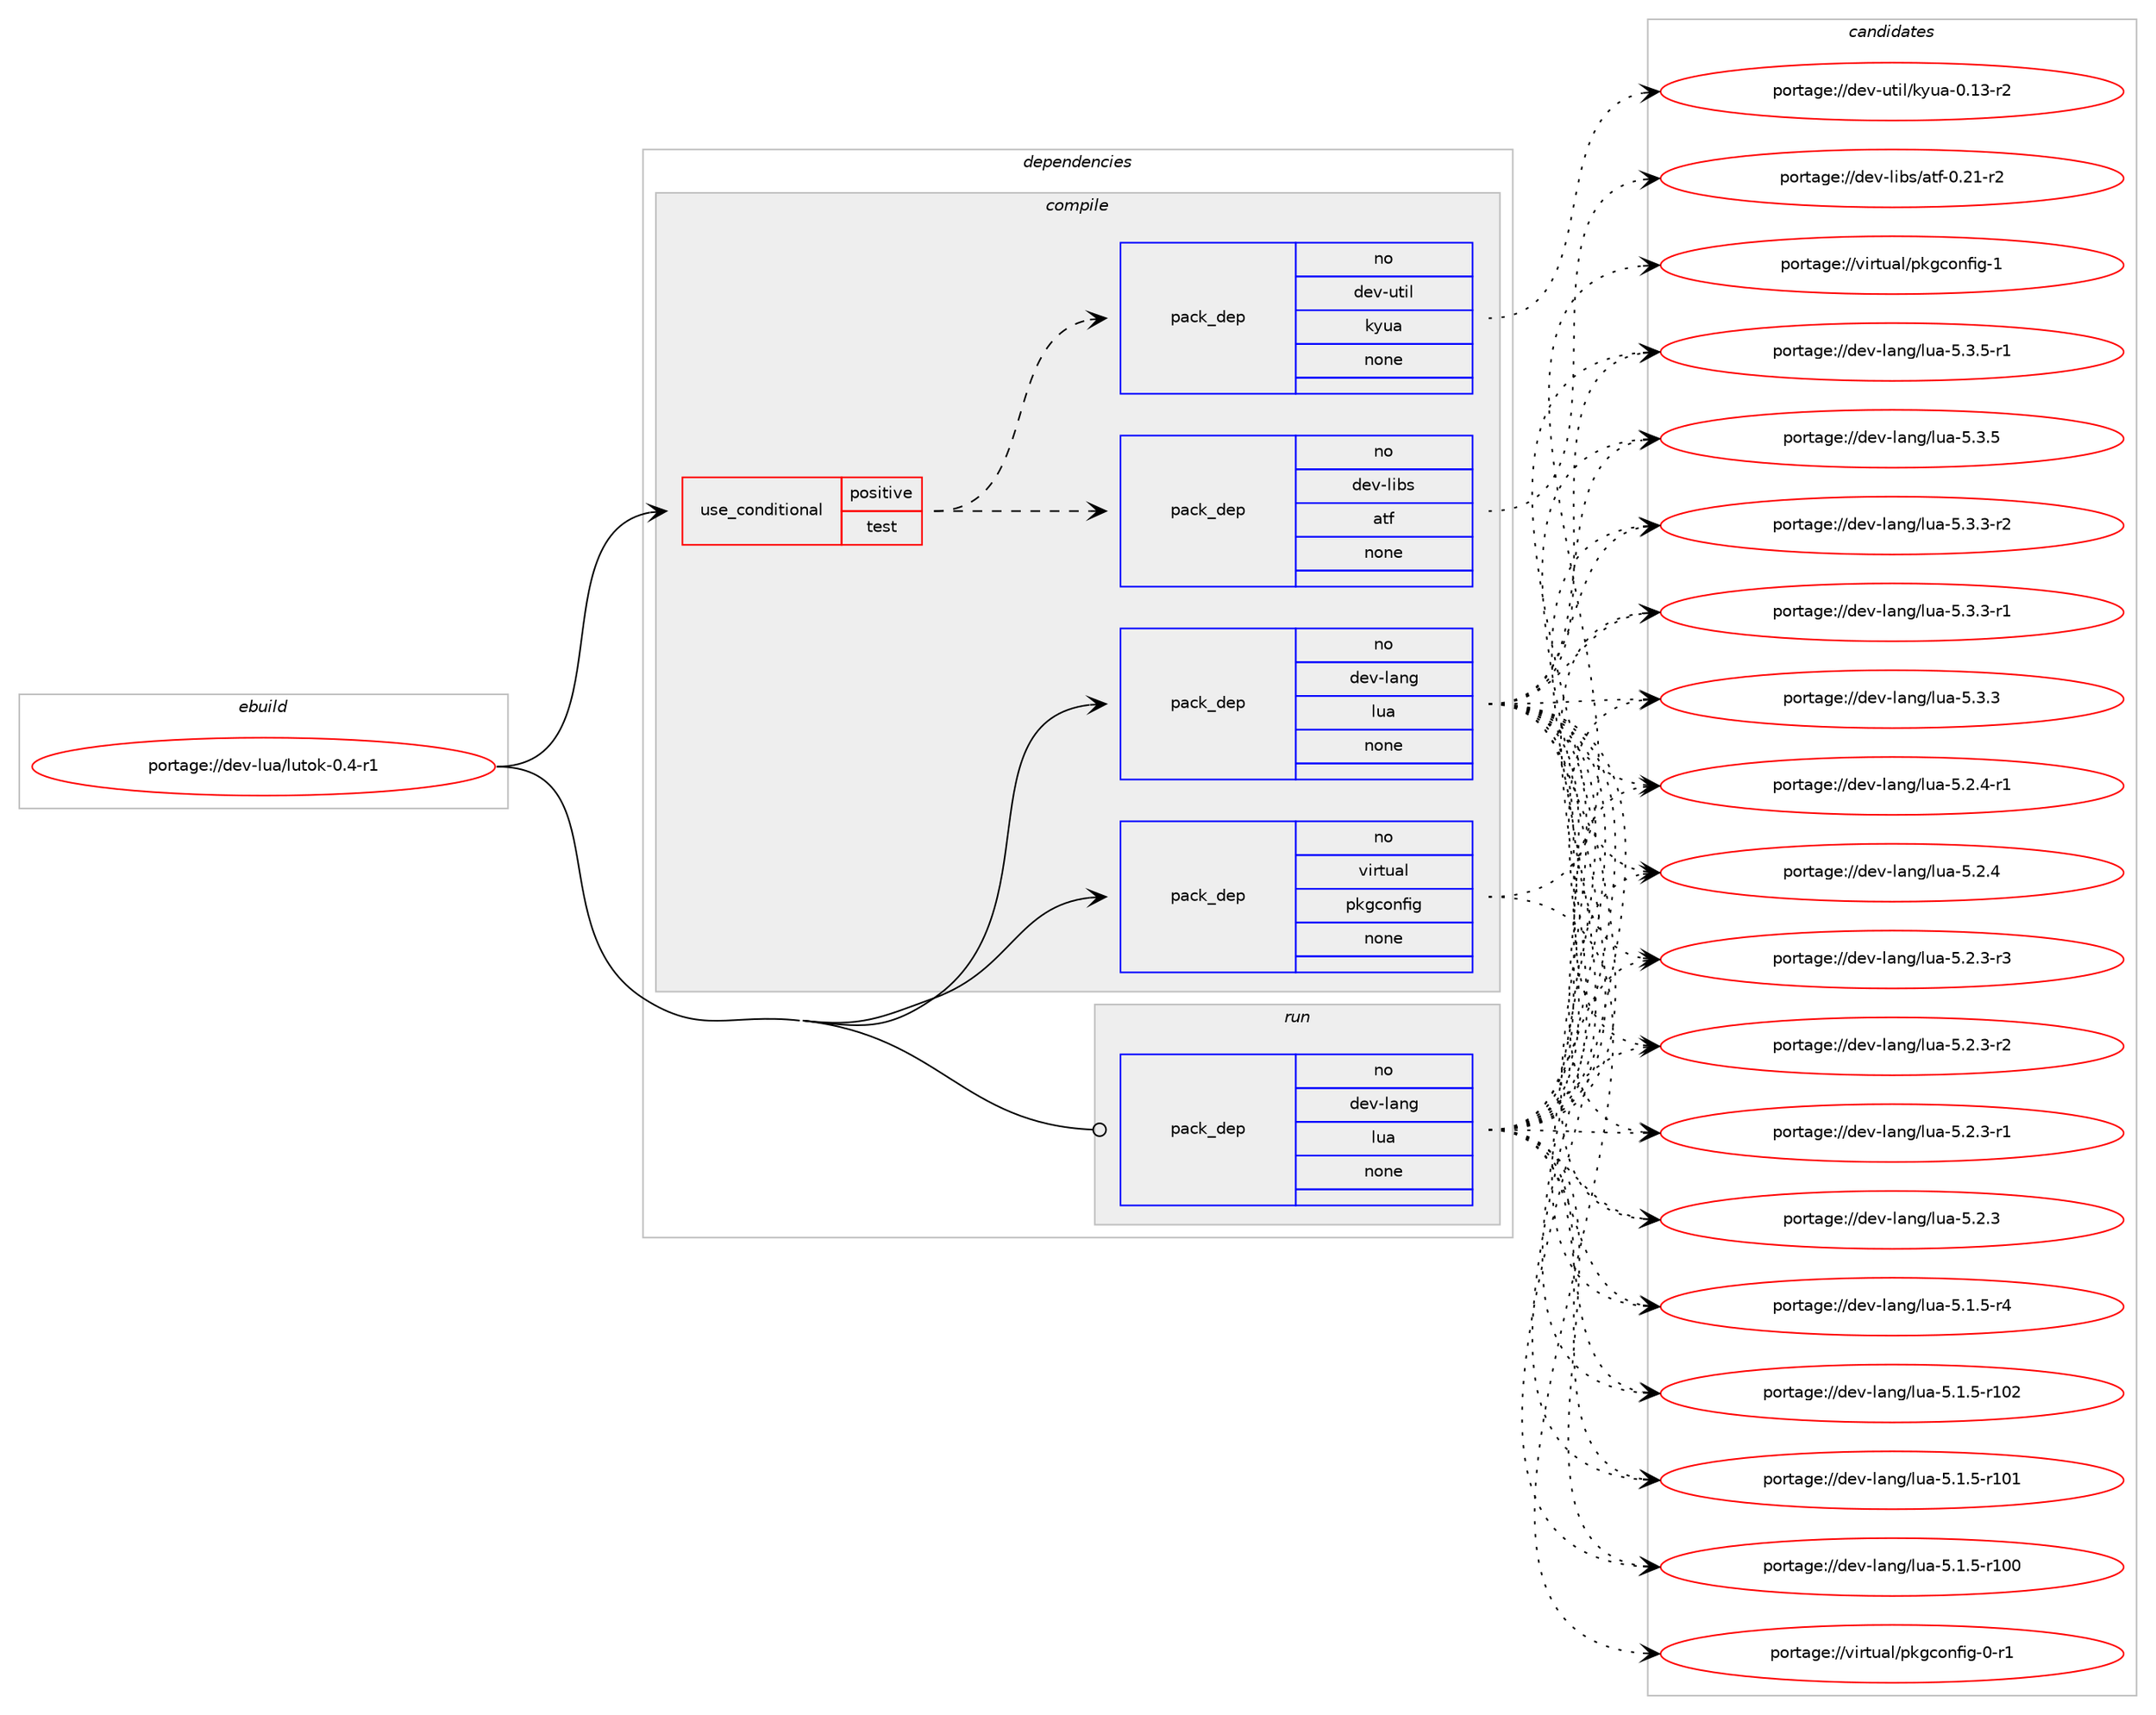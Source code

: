 digraph prolog {

# *************
# Graph options
# *************

newrank=true;
concentrate=true;
compound=true;
graph [rankdir=LR,fontname=Helvetica,fontsize=10,ranksep=1.5];#, ranksep=2.5, nodesep=0.2];
edge  [arrowhead=vee];
node  [fontname=Helvetica,fontsize=10];

# **********
# The ebuild
# **********

subgraph cluster_leftcol {
color=gray;
label=<<i>ebuild</i>>;
id [label="portage://dev-lua/lutok-0.4-r1", color=red, width=4, href="../dev-lua/lutok-0.4-r1.svg"];
}

# ****************
# The dependencies
# ****************

subgraph cluster_midcol {
color=gray;
label=<<i>dependencies</i>>;
subgraph cluster_compile {
fillcolor="#eeeeee";
style=filled;
label=<<i>compile</i>>;
subgraph cond123087 {
dependency505128 [label=<<TABLE BORDER="0" CELLBORDER="1" CELLSPACING="0" CELLPADDING="4"><TR><TD ROWSPAN="3" CELLPADDING="10">use_conditional</TD></TR><TR><TD>positive</TD></TR><TR><TD>test</TD></TR></TABLE>>, shape=none, color=red];
subgraph pack376904 {
dependency505129 [label=<<TABLE BORDER="0" CELLBORDER="1" CELLSPACING="0" CELLPADDING="4" WIDTH="220"><TR><TD ROWSPAN="6" CELLPADDING="30">pack_dep</TD></TR><TR><TD WIDTH="110">no</TD></TR><TR><TD>dev-libs</TD></TR><TR><TD>atf</TD></TR><TR><TD>none</TD></TR><TR><TD></TD></TR></TABLE>>, shape=none, color=blue];
}
dependency505128:e -> dependency505129:w [weight=20,style="dashed",arrowhead="vee"];
subgraph pack376905 {
dependency505130 [label=<<TABLE BORDER="0" CELLBORDER="1" CELLSPACING="0" CELLPADDING="4" WIDTH="220"><TR><TD ROWSPAN="6" CELLPADDING="30">pack_dep</TD></TR><TR><TD WIDTH="110">no</TD></TR><TR><TD>dev-util</TD></TR><TR><TD>kyua</TD></TR><TR><TD>none</TD></TR><TR><TD></TD></TR></TABLE>>, shape=none, color=blue];
}
dependency505128:e -> dependency505130:w [weight=20,style="dashed",arrowhead="vee"];
}
id:e -> dependency505128:w [weight=20,style="solid",arrowhead="vee"];
subgraph pack376906 {
dependency505131 [label=<<TABLE BORDER="0" CELLBORDER="1" CELLSPACING="0" CELLPADDING="4" WIDTH="220"><TR><TD ROWSPAN="6" CELLPADDING="30">pack_dep</TD></TR><TR><TD WIDTH="110">no</TD></TR><TR><TD>dev-lang</TD></TR><TR><TD>lua</TD></TR><TR><TD>none</TD></TR><TR><TD></TD></TR></TABLE>>, shape=none, color=blue];
}
id:e -> dependency505131:w [weight=20,style="solid",arrowhead="vee"];
subgraph pack376907 {
dependency505132 [label=<<TABLE BORDER="0" CELLBORDER="1" CELLSPACING="0" CELLPADDING="4" WIDTH="220"><TR><TD ROWSPAN="6" CELLPADDING="30">pack_dep</TD></TR><TR><TD WIDTH="110">no</TD></TR><TR><TD>virtual</TD></TR><TR><TD>pkgconfig</TD></TR><TR><TD>none</TD></TR><TR><TD></TD></TR></TABLE>>, shape=none, color=blue];
}
id:e -> dependency505132:w [weight=20,style="solid",arrowhead="vee"];
}
subgraph cluster_compileandrun {
fillcolor="#eeeeee";
style=filled;
label=<<i>compile and run</i>>;
}
subgraph cluster_run {
fillcolor="#eeeeee";
style=filled;
label=<<i>run</i>>;
subgraph pack376908 {
dependency505133 [label=<<TABLE BORDER="0" CELLBORDER="1" CELLSPACING="0" CELLPADDING="4" WIDTH="220"><TR><TD ROWSPAN="6" CELLPADDING="30">pack_dep</TD></TR><TR><TD WIDTH="110">no</TD></TR><TR><TD>dev-lang</TD></TR><TR><TD>lua</TD></TR><TR><TD>none</TD></TR><TR><TD></TD></TR></TABLE>>, shape=none, color=blue];
}
id:e -> dependency505133:w [weight=20,style="solid",arrowhead="odot"];
}
}

# **************
# The candidates
# **************

subgraph cluster_choices {
rank=same;
color=gray;
label=<<i>candidates</i>>;

subgraph choice376904 {
color=black;
nodesep=1;
choice1001011184510810598115479711610245484650494511450 [label="portage://dev-libs/atf-0.21-r2", color=red, width=4,href="../dev-libs/atf-0.21-r2.svg"];
dependency505129:e -> choice1001011184510810598115479711610245484650494511450:w [style=dotted,weight="100"];
}
subgraph choice376905 {
color=black;
nodesep=1;
choice10010111845117116105108471071211179745484649514511450 [label="portage://dev-util/kyua-0.13-r2", color=red, width=4,href="../dev-util/kyua-0.13-r2.svg"];
dependency505130:e -> choice10010111845117116105108471071211179745484649514511450:w [style=dotted,weight="100"];
}
subgraph choice376906 {
color=black;
nodesep=1;
choice100101118451089711010347108117974553465146534511449 [label="portage://dev-lang/lua-5.3.5-r1", color=red, width=4,href="../dev-lang/lua-5.3.5-r1.svg"];
choice10010111845108971101034710811797455346514653 [label="portage://dev-lang/lua-5.3.5", color=red, width=4,href="../dev-lang/lua-5.3.5.svg"];
choice100101118451089711010347108117974553465146514511450 [label="portage://dev-lang/lua-5.3.3-r2", color=red, width=4,href="../dev-lang/lua-5.3.3-r2.svg"];
choice100101118451089711010347108117974553465146514511449 [label="portage://dev-lang/lua-5.3.3-r1", color=red, width=4,href="../dev-lang/lua-5.3.3-r1.svg"];
choice10010111845108971101034710811797455346514651 [label="portage://dev-lang/lua-5.3.3", color=red, width=4,href="../dev-lang/lua-5.3.3.svg"];
choice100101118451089711010347108117974553465046524511449 [label="portage://dev-lang/lua-5.2.4-r1", color=red, width=4,href="../dev-lang/lua-5.2.4-r1.svg"];
choice10010111845108971101034710811797455346504652 [label="portage://dev-lang/lua-5.2.4", color=red, width=4,href="../dev-lang/lua-5.2.4.svg"];
choice100101118451089711010347108117974553465046514511451 [label="portage://dev-lang/lua-5.2.3-r3", color=red, width=4,href="../dev-lang/lua-5.2.3-r3.svg"];
choice100101118451089711010347108117974553465046514511450 [label="portage://dev-lang/lua-5.2.3-r2", color=red, width=4,href="../dev-lang/lua-5.2.3-r2.svg"];
choice100101118451089711010347108117974553465046514511449 [label="portage://dev-lang/lua-5.2.3-r1", color=red, width=4,href="../dev-lang/lua-5.2.3-r1.svg"];
choice10010111845108971101034710811797455346504651 [label="portage://dev-lang/lua-5.2.3", color=red, width=4,href="../dev-lang/lua-5.2.3.svg"];
choice100101118451089711010347108117974553464946534511452 [label="portage://dev-lang/lua-5.1.5-r4", color=red, width=4,href="../dev-lang/lua-5.1.5-r4.svg"];
choice1001011184510897110103471081179745534649465345114494850 [label="portage://dev-lang/lua-5.1.5-r102", color=red, width=4,href="../dev-lang/lua-5.1.5-r102.svg"];
choice1001011184510897110103471081179745534649465345114494849 [label="portage://dev-lang/lua-5.1.5-r101", color=red, width=4,href="../dev-lang/lua-5.1.5-r101.svg"];
choice1001011184510897110103471081179745534649465345114494848 [label="portage://dev-lang/lua-5.1.5-r100", color=red, width=4,href="../dev-lang/lua-5.1.5-r100.svg"];
dependency505131:e -> choice100101118451089711010347108117974553465146534511449:w [style=dotted,weight="100"];
dependency505131:e -> choice10010111845108971101034710811797455346514653:w [style=dotted,weight="100"];
dependency505131:e -> choice100101118451089711010347108117974553465146514511450:w [style=dotted,weight="100"];
dependency505131:e -> choice100101118451089711010347108117974553465146514511449:w [style=dotted,weight="100"];
dependency505131:e -> choice10010111845108971101034710811797455346514651:w [style=dotted,weight="100"];
dependency505131:e -> choice100101118451089711010347108117974553465046524511449:w [style=dotted,weight="100"];
dependency505131:e -> choice10010111845108971101034710811797455346504652:w [style=dotted,weight="100"];
dependency505131:e -> choice100101118451089711010347108117974553465046514511451:w [style=dotted,weight="100"];
dependency505131:e -> choice100101118451089711010347108117974553465046514511450:w [style=dotted,weight="100"];
dependency505131:e -> choice100101118451089711010347108117974553465046514511449:w [style=dotted,weight="100"];
dependency505131:e -> choice10010111845108971101034710811797455346504651:w [style=dotted,weight="100"];
dependency505131:e -> choice100101118451089711010347108117974553464946534511452:w [style=dotted,weight="100"];
dependency505131:e -> choice1001011184510897110103471081179745534649465345114494850:w [style=dotted,weight="100"];
dependency505131:e -> choice1001011184510897110103471081179745534649465345114494849:w [style=dotted,weight="100"];
dependency505131:e -> choice1001011184510897110103471081179745534649465345114494848:w [style=dotted,weight="100"];
}
subgraph choice376907 {
color=black;
nodesep=1;
choice1181051141161179710847112107103991111101021051034549 [label="portage://virtual/pkgconfig-1", color=red, width=4,href="../virtual/pkgconfig-1.svg"];
choice11810511411611797108471121071039911111010210510345484511449 [label="portage://virtual/pkgconfig-0-r1", color=red, width=4,href="../virtual/pkgconfig-0-r1.svg"];
dependency505132:e -> choice1181051141161179710847112107103991111101021051034549:w [style=dotted,weight="100"];
dependency505132:e -> choice11810511411611797108471121071039911111010210510345484511449:w [style=dotted,weight="100"];
}
subgraph choice376908 {
color=black;
nodesep=1;
choice100101118451089711010347108117974553465146534511449 [label="portage://dev-lang/lua-5.3.5-r1", color=red, width=4,href="../dev-lang/lua-5.3.5-r1.svg"];
choice10010111845108971101034710811797455346514653 [label="portage://dev-lang/lua-5.3.5", color=red, width=4,href="../dev-lang/lua-5.3.5.svg"];
choice100101118451089711010347108117974553465146514511450 [label="portage://dev-lang/lua-5.3.3-r2", color=red, width=4,href="../dev-lang/lua-5.3.3-r2.svg"];
choice100101118451089711010347108117974553465146514511449 [label="portage://dev-lang/lua-5.3.3-r1", color=red, width=4,href="../dev-lang/lua-5.3.3-r1.svg"];
choice10010111845108971101034710811797455346514651 [label="portage://dev-lang/lua-5.3.3", color=red, width=4,href="../dev-lang/lua-5.3.3.svg"];
choice100101118451089711010347108117974553465046524511449 [label="portage://dev-lang/lua-5.2.4-r1", color=red, width=4,href="../dev-lang/lua-5.2.4-r1.svg"];
choice10010111845108971101034710811797455346504652 [label="portage://dev-lang/lua-5.2.4", color=red, width=4,href="../dev-lang/lua-5.2.4.svg"];
choice100101118451089711010347108117974553465046514511451 [label="portage://dev-lang/lua-5.2.3-r3", color=red, width=4,href="../dev-lang/lua-5.2.3-r3.svg"];
choice100101118451089711010347108117974553465046514511450 [label="portage://dev-lang/lua-5.2.3-r2", color=red, width=4,href="../dev-lang/lua-5.2.3-r2.svg"];
choice100101118451089711010347108117974553465046514511449 [label="portage://dev-lang/lua-5.2.3-r1", color=red, width=4,href="../dev-lang/lua-5.2.3-r1.svg"];
choice10010111845108971101034710811797455346504651 [label="portage://dev-lang/lua-5.2.3", color=red, width=4,href="../dev-lang/lua-5.2.3.svg"];
choice100101118451089711010347108117974553464946534511452 [label="portage://dev-lang/lua-5.1.5-r4", color=red, width=4,href="../dev-lang/lua-5.1.5-r4.svg"];
choice1001011184510897110103471081179745534649465345114494850 [label="portage://dev-lang/lua-5.1.5-r102", color=red, width=4,href="../dev-lang/lua-5.1.5-r102.svg"];
choice1001011184510897110103471081179745534649465345114494849 [label="portage://dev-lang/lua-5.1.5-r101", color=red, width=4,href="../dev-lang/lua-5.1.5-r101.svg"];
choice1001011184510897110103471081179745534649465345114494848 [label="portage://dev-lang/lua-5.1.5-r100", color=red, width=4,href="../dev-lang/lua-5.1.5-r100.svg"];
dependency505133:e -> choice100101118451089711010347108117974553465146534511449:w [style=dotted,weight="100"];
dependency505133:e -> choice10010111845108971101034710811797455346514653:w [style=dotted,weight="100"];
dependency505133:e -> choice100101118451089711010347108117974553465146514511450:w [style=dotted,weight="100"];
dependency505133:e -> choice100101118451089711010347108117974553465146514511449:w [style=dotted,weight="100"];
dependency505133:e -> choice10010111845108971101034710811797455346514651:w [style=dotted,weight="100"];
dependency505133:e -> choice100101118451089711010347108117974553465046524511449:w [style=dotted,weight="100"];
dependency505133:e -> choice10010111845108971101034710811797455346504652:w [style=dotted,weight="100"];
dependency505133:e -> choice100101118451089711010347108117974553465046514511451:w [style=dotted,weight="100"];
dependency505133:e -> choice100101118451089711010347108117974553465046514511450:w [style=dotted,weight="100"];
dependency505133:e -> choice100101118451089711010347108117974553465046514511449:w [style=dotted,weight="100"];
dependency505133:e -> choice10010111845108971101034710811797455346504651:w [style=dotted,weight="100"];
dependency505133:e -> choice100101118451089711010347108117974553464946534511452:w [style=dotted,weight="100"];
dependency505133:e -> choice1001011184510897110103471081179745534649465345114494850:w [style=dotted,weight="100"];
dependency505133:e -> choice1001011184510897110103471081179745534649465345114494849:w [style=dotted,weight="100"];
dependency505133:e -> choice1001011184510897110103471081179745534649465345114494848:w [style=dotted,weight="100"];
}
}

}

